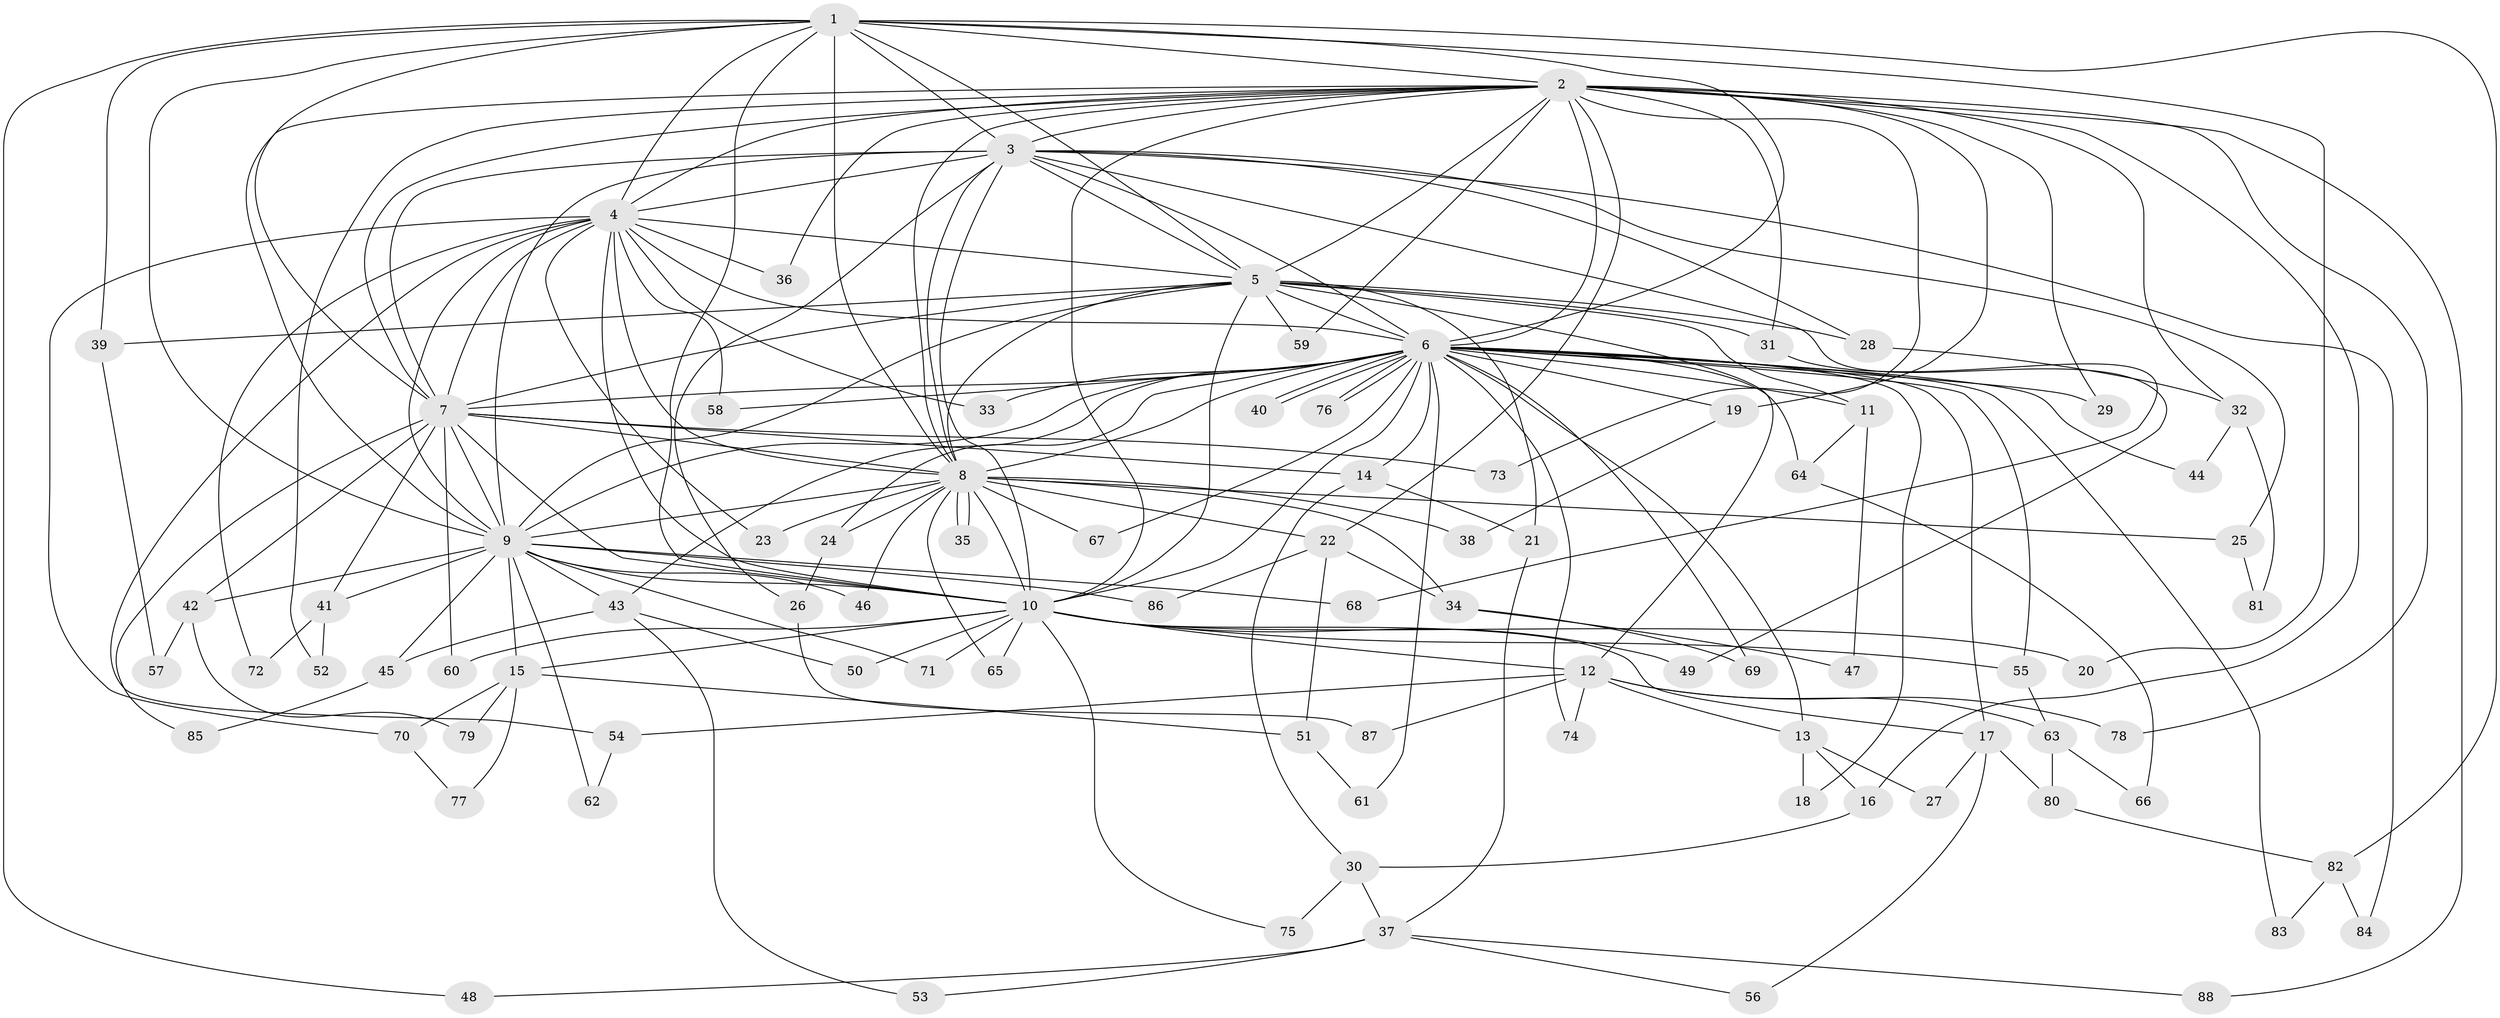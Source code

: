 // coarse degree distribution, {11: 0.01639344262295082, 17: 0.01639344262295082, 12: 0.03278688524590164, 14: 0.03278688524590164, 40: 0.01639344262295082, 15: 0.01639344262295082, 4: 0.09836065573770492, 7: 0.04918032786885246, 6: 0.01639344262295082, 5: 0.06557377049180328, 2: 0.47540983606557374, 3: 0.13114754098360656, 1: 0.03278688524590164}
// Generated by graph-tools (version 1.1) at 2025/17/03/04/25 18:17:46]
// undirected, 88 vertices, 201 edges
graph export_dot {
graph [start="1"]
  node [color=gray90,style=filled];
  1;
  2;
  3;
  4;
  5;
  6;
  7;
  8;
  9;
  10;
  11;
  12;
  13;
  14;
  15;
  16;
  17;
  18;
  19;
  20;
  21;
  22;
  23;
  24;
  25;
  26;
  27;
  28;
  29;
  30;
  31;
  32;
  33;
  34;
  35;
  36;
  37;
  38;
  39;
  40;
  41;
  42;
  43;
  44;
  45;
  46;
  47;
  48;
  49;
  50;
  51;
  52;
  53;
  54;
  55;
  56;
  57;
  58;
  59;
  60;
  61;
  62;
  63;
  64;
  65;
  66;
  67;
  68;
  69;
  70;
  71;
  72;
  73;
  74;
  75;
  76;
  77;
  78;
  79;
  80;
  81;
  82;
  83;
  84;
  85;
  86;
  87;
  88;
  1 -- 2;
  1 -- 3;
  1 -- 4;
  1 -- 5;
  1 -- 6;
  1 -- 7;
  1 -- 8;
  1 -- 9;
  1 -- 10;
  1 -- 20;
  1 -- 39;
  1 -- 48;
  1 -- 82;
  2 -- 3;
  2 -- 4;
  2 -- 5;
  2 -- 6;
  2 -- 7;
  2 -- 8;
  2 -- 9;
  2 -- 10;
  2 -- 16;
  2 -- 19;
  2 -- 22;
  2 -- 29;
  2 -- 31;
  2 -- 32;
  2 -- 36;
  2 -- 52;
  2 -- 59;
  2 -- 73;
  2 -- 78;
  2 -- 88;
  3 -- 4;
  3 -- 5;
  3 -- 6;
  3 -- 7;
  3 -- 8;
  3 -- 9;
  3 -- 10;
  3 -- 25;
  3 -- 26;
  3 -- 28;
  3 -- 49;
  3 -- 84;
  4 -- 5;
  4 -- 6;
  4 -- 7;
  4 -- 8;
  4 -- 9;
  4 -- 10;
  4 -- 23;
  4 -- 33;
  4 -- 36;
  4 -- 54;
  4 -- 58;
  4 -- 70;
  4 -- 72;
  5 -- 6;
  5 -- 7;
  5 -- 8;
  5 -- 9;
  5 -- 10;
  5 -- 11;
  5 -- 12;
  5 -- 21;
  5 -- 28;
  5 -- 31;
  5 -- 39;
  5 -- 59;
  6 -- 7;
  6 -- 8;
  6 -- 9;
  6 -- 10;
  6 -- 11;
  6 -- 13;
  6 -- 14;
  6 -- 17;
  6 -- 18;
  6 -- 19;
  6 -- 24;
  6 -- 29;
  6 -- 33;
  6 -- 40;
  6 -- 40;
  6 -- 43;
  6 -- 44;
  6 -- 55;
  6 -- 58;
  6 -- 61;
  6 -- 64;
  6 -- 67;
  6 -- 69;
  6 -- 74;
  6 -- 76;
  6 -- 76;
  6 -- 83;
  7 -- 8;
  7 -- 9;
  7 -- 10;
  7 -- 14;
  7 -- 41;
  7 -- 42;
  7 -- 60;
  7 -- 73;
  7 -- 85;
  8 -- 9;
  8 -- 10;
  8 -- 22;
  8 -- 23;
  8 -- 24;
  8 -- 25;
  8 -- 34;
  8 -- 35;
  8 -- 35;
  8 -- 38;
  8 -- 46;
  8 -- 65;
  8 -- 67;
  9 -- 10;
  9 -- 15;
  9 -- 41;
  9 -- 42;
  9 -- 43;
  9 -- 45;
  9 -- 46;
  9 -- 62;
  9 -- 68;
  9 -- 71;
  9 -- 86;
  10 -- 12;
  10 -- 15;
  10 -- 17;
  10 -- 20;
  10 -- 49;
  10 -- 50;
  10 -- 55;
  10 -- 60;
  10 -- 65;
  10 -- 71;
  10 -- 75;
  11 -- 47;
  11 -- 64;
  12 -- 13;
  12 -- 54;
  12 -- 63;
  12 -- 74;
  12 -- 78;
  12 -- 87;
  13 -- 16;
  13 -- 18;
  13 -- 27;
  14 -- 21;
  14 -- 30;
  15 -- 51;
  15 -- 70;
  15 -- 77;
  15 -- 79;
  16 -- 30;
  17 -- 27;
  17 -- 56;
  17 -- 80;
  19 -- 38;
  21 -- 37;
  22 -- 34;
  22 -- 51;
  22 -- 86;
  24 -- 26;
  25 -- 81;
  26 -- 87;
  28 -- 32;
  30 -- 37;
  30 -- 75;
  31 -- 68;
  32 -- 44;
  32 -- 81;
  34 -- 47;
  34 -- 69;
  37 -- 48;
  37 -- 53;
  37 -- 56;
  37 -- 88;
  39 -- 57;
  41 -- 52;
  41 -- 72;
  42 -- 57;
  42 -- 79;
  43 -- 45;
  43 -- 50;
  43 -- 53;
  45 -- 85;
  51 -- 61;
  54 -- 62;
  55 -- 63;
  63 -- 66;
  63 -- 80;
  64 -- 66;
  70 -- 77;
  80 -- 82;
  82 -- 83;
  82 -- 84;
}
